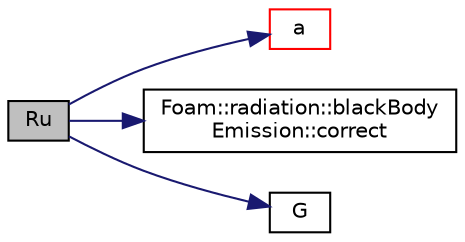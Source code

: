 digraph "Ru"
{
  bgcolor="transparent";
  edge [fontname="Helvetica",fontsize="10",labelfontname="Helvetica",labelfontsize="10"];
  node [fontname="Helvetica",fontsize="10",shape=record];
  rankdir="LR";
  Node475 [label="Ru",height=0.2,width=0.4,color="black", fillcolor="grey75", style="filled", fontcolor="black"];
  Node475 -> Node476 [color="midnightblue",fontsize="10",style="solid",fontname="Helvetica"];
  Node476 [label="a",height=0.2,width=0.4,color="red",URL="$a31357.html#a6ec8be06ec168a0f1539ef4f90004037",tooltip="Const access to total absorption coefficient. "];
  Node475 -> Node478 [color="midnightblue",fontsize="10",style="solid",fontname="Helvetica"];
  Node478 [label="Foam::radiation::blackBody\lEmission::correct",height=0.2,width=0.4,color="black",URL="$a31353.html#a9e241fd2d8314942118a4b8e7c9fbb80"];
  Node475 -> Node479 [color="midnightblue",fontsize="10",style="solid",fontname="Helvetica"];
  Node479 [label="G",height=0.2,width=0.4,color="black",URL="$a31357.html#a8581631a04b72269680f5fba504f6031",tooltip="Const access to incident radiation field. "];
}
